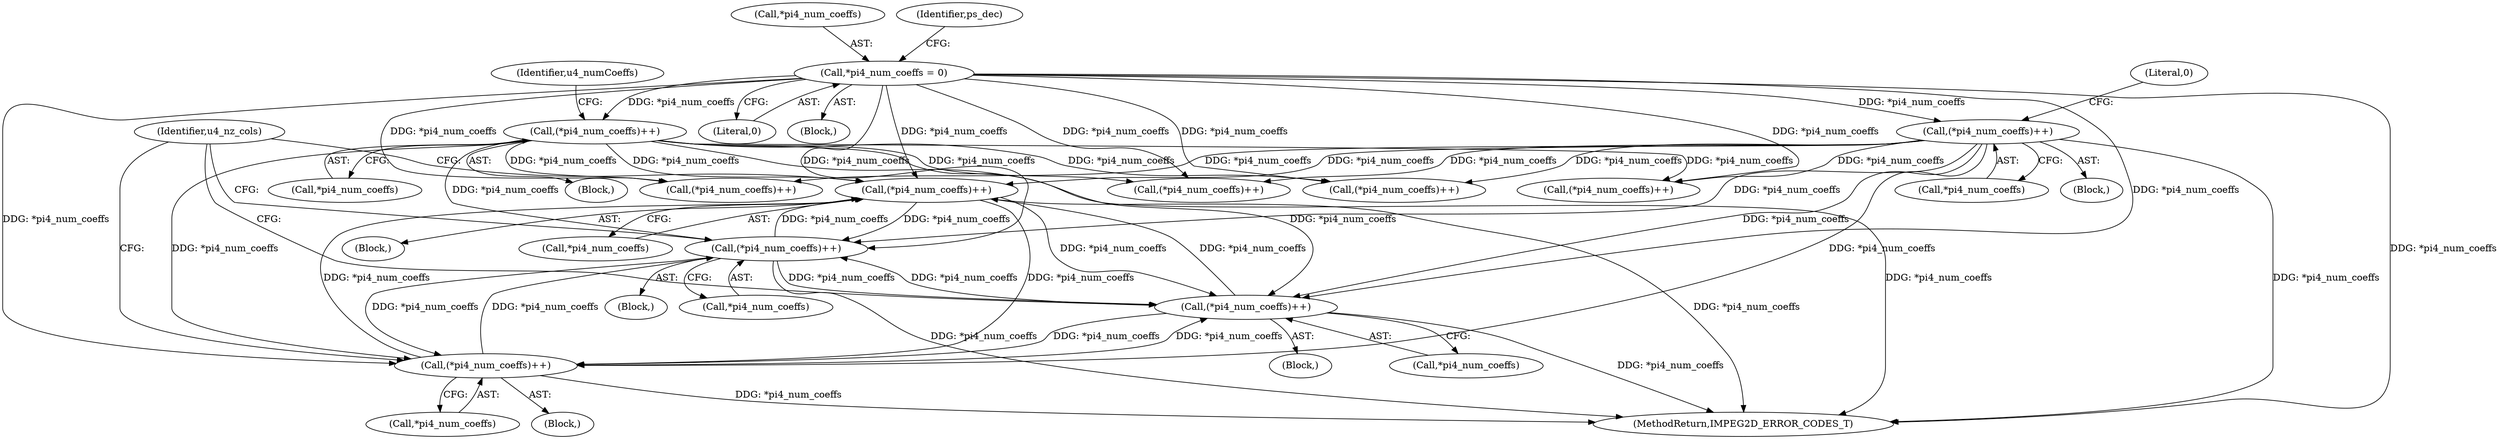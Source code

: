 digraph "0_Android_8b4ed5a23175b7ffa56eea4678db7287f825e985@pointer" {
"1000473" [label="(Call,(*pi4_num_coeffs)++)"];
"1000642" [label="(Call,(*pi4_num_coeffs)++)"];
"1000185" [label="(Call,*pi4_num_coeffs = 0)"];
"1000317" [label="(Call,(*pi4_num_coeffs)++)"];
"1000583" [label="(Call,(*pi4_num_coeffs)++)"];
"1000473" [label="(Call,(*pi4_num_coeffs)++)"];
"1000712" [label="(Call,(*pi4_num_coeffs)++)"];
"1000370" [label="(Call,(*pi4_num_coeffs)++)"];
"1000583" [label="(Call,(*pi4_num_coeffs)++)"];
"1000186" [label="(Call,*pi4_num_coeffs)"];
"1001064" [label="(MethodReturn,IMPEG2D_ERROR_CODES_T)"];
"1000317" [label="(Call,(*pi4_num_coeffs)++)"];
"1000442" [label="(Block,)"];
"1000374" [label="(Identifier,u4_numCoeffs)"];
"1000897" [label="(Call,(*pi4_num_coeffs)++)"];
"1000499" [label="(Block,)"];
"1000322" [label="(Literal,0)"];
"1000642" [label="(Call,(*pi4_num_coeffs)++)"];
"1000591" [label="(Block,)"];
"1000188" [label="(Literal,0)"];
"1000191" [label="(Identifier,ps_dec)"];
"1000713" [label="(Call,*pi4_num_coeffs)"];
"1000318" [label="(Call,*pi4_num_coeffs)"];
"1000163" [label="(Block,)"];
"1001026" [label="(Call,(*pi4_num_coeffs)++)"];
"1000341" [label="(Block,)"];
"1000716" [label="(Identifier,u4_nz_cols)"];
"1000473" [label="(Call,(*pi4_num_coeffs)++)"];
"1000646" [label="(Block,)"];
"1000371" [label="(Call,*pi4_num_coeffs)"];
"1000185" [label="(Call,*pi4_num_coeffs = 0)"];
"1000584" [label="(Call,*pi4_num_coeffs)"];
"1000956" [label="(Call,(*pi4_num_coeffs)++)"];
"1000474" [label="(Call,*pi4_num_coeffs)"];
"1000370" [label="(Call,(*pi4_num_coeffs)++)"];
"1000712" [label="(Call,(*pi4_num_coeffs)++)"];
"1000800" [label="(Call,(*pi4_num_coeffs)++)"];
"1000211" [label="(Block,)"];
"1000643" [label="(Call,*pi4_num_coeffs)"];
"1000473" -> "1000442"  [label="AST: "];
"1000473" -> "1000474"  [label="CFG: "];
"1000474" -> "1000473"  [label="AST: "];
"1000716" -> "1000473"  [label="CFG: "];
"1000473" -> "1001064"  [label="DDG: *pi4_num_coeffs"];
"1000642" -> "1000473"  [label="DDG: *pi4_num_coeffs"];
"1000185" -> "1000473"  [label="DDG: *pi4_num_coeffs"];
"1000317" -> "1000473"  [label="DDG: *pi4_num_coeffs"];
"1000583" -> "1000473"  [label="DDG: *pi4_num_coeffs"];
"1000712" -> "1000473"  [label="DDG: *pi4_num_coeffs"];
"1000370" -> "1000473"  [label="DDG: *pi4_num_coeffs"];
"1000473" -> "1000583"  [label="DDG: *pi4_num_coeffs"];
"1000473" -> "1000642"  [label="DDG: *pi4_num_coeffs"];
"1000473" -> "1000712"  [label="DDG: *pi4_num_coeffs"];
"1000642" -> "1000591"  [label="AST: "];
"1000642" -> "1000643"  [label="CFG: "];
"1000643" -> "1000642"  [label="AST: "];
"1000716" -> "1000642"  [label="CFG: "];
"1000642" -> "1001064"  [label="DDG: *pi4_num_coeffs"];
"1000642" -> "1000583"  [label="DDG: *pi4_num_coeffs"];
"1000185" -> "1000642"  [label="DDG: *pi4_num_coeffs"];
"1000317" -> "1000642"  [label="DDG: *pi4_num_coeffs"];
"1000583" -> "1000642"  [label="DDG: *pi4_num_coeffs"];
"1000712" -> "1000642"  [label="DDG: *pi4_num_coeffs"];
"1000370" -> "1000642"  [label="DDG: *pi4_num_coeffs"];
"1000642" -> "1000712"  [label="DDG: *pi4_num_coeffs"];
"1000185" -> "1000163"  [label="AST: "];
"1000185" -> "1000188"  [label="CFG: "];
"1000186" -> "1000185"  [label="AST: "];
"1000188" -> "1000185"  [label="AST: "];
"1000191" -> "1000185"  [label="CFG: "];
"1000185" -> "1001064"  [label="DDG: *pi4_num_coeffs"];
"1000185" -> "1000317"  [label="DDG: *pi4_num_coeffs"];
"1000185" -> "1000370"  [label="DDG: *pi4_num_coeffs"];
"1000185" -> "1000583"  [label="DDG: *pi4_num_coeffs"];
"1000185" -> "1000712"  [label="DDG: *pi4_num_coeffs"];
"1000185" -> "1000800"  [label="DDG: *pi4_num_coeffs"];
"1000185" -> "1000897"  [label="DDG: *pi4_num_coeffs"];
"1000185" -> "1000956"  [label="DDG: *pi4_num_coeffs"];
"1000185" -> "1001026"  [label="DDG: *pi4_num_coeffs"];
"1000317" -> "1000211"  [label="AST: "];
"1000317" -> "1000318"  [label="CFG: "];
"1000318" -> "1000317"  [label="AST: "];
"1000322" -> "1000317"  [label="CFG: "];
"1000317" -> "1001064"  [label="DDG: *pi4_num_coeffs"];
"1000317" -> "1000583"  [label="DDG: *pi4_num_coeffs"];
"1000317" -> "1000712"  [label="DDG: *pi4_num_coeffs"];
"1000317" -> "1000800"  [label="DDG: *pi4_num_coeffs"];
"1000317" -> "1000897"  [label="DDG: *pi4_num_coeffs"];
"1000317" -> "1000956"  [label="DDG: *pi4_num_coeffs"];
"1000317" -> "1001026"  [label="DDG: *pi4_num_coeffs"];
"1000583" -> "1000499"  [label="AST: "];
"1000583" -> "1000584"  [label="CFG: "];
"1000584" -> "1000583"  [label="AST: "];
"1000716" -> "1000583"  [label="CFG: "];
"1000583" -> "1001064"  [label="DDG: *pi4_num_coeffs"];
"1000712" -> "1000583"  [label="DDG: *pi4_num_coeffs"];
"1000370" -> "1000583"  [label="DDG: *pi4_num_coeffs"];
"1000583" -> "1000712"  [label="DDG: *pi4_num_coeffs"];
"1000712" -> "1000646"  [label="AST: "];
"1000712" -> "1000713"  [label="CFG: "];
"1000713" -> "1000712"  [label="AST: "];
"1000716" -> "1000712"  [label="CFG: "];
"1000712" -> "1001064"  [label="DDG: *pi4_num_coeffs"];
"1000370" -> "1000712"  [label="DDG: *pi4_num_coeffs"];
"1000370" -> "1000341"  [label="AST: "];
"1000370" -> "1000371"  [label="CFG: "];
"1000371" -> "1000370"  [label="AST: "];
"1000374" -> "1000370"  [label="CFG: "];
"1000370" -> "1001064"  [label="DDG: *pi4_num_coeffs"];
"1000370" -> "1000800"  [label="DDG: *pi4_num_coeffs"];
"1000370" -> "1000897"  [label="DDG: *pi4_num_coeffs"];
"1000370" -> "1000956"  [label="DDG: *pi4_num_coeffs"];
"1000370" -> "1001026"  [label="DDG: *pi4_num_coeffs"];
}
